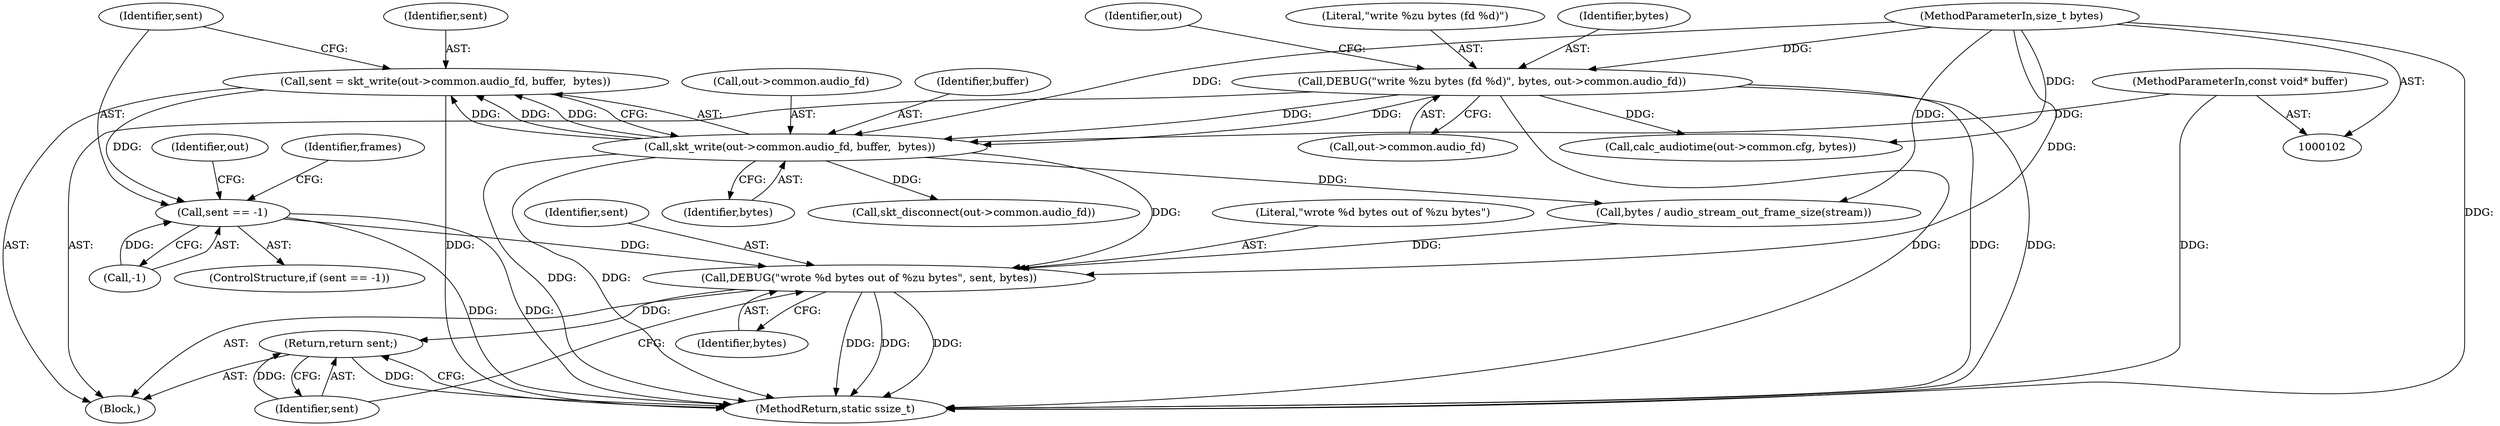 digraph "0_Android_472271b153c5dc53c28beac55480a8d8434b2d5c_4@API" {
"1000230" [label="(Call,sent = skt_write(out->common.audio_fd, buffer,  bytes))"];
"1000232" [label="(Call,skt_write(out->common.audio_fd, buffer,  bytes))"];
"1000114" [label="(Call,DEBUG(\"write %zu bytes (fd %d)\", bytes, out->common.audio_fd))"];
"1000105" [label="(MethodParameterIn,size_t bytes)"];
"1000104" [label="(MethodParameterIn,const void* buffer)"];
"1000241" [label="(Call,sent == -1)"];
"1000296" [label="(Call,DEBUG(\"wrote %d bytes out of %zu bytes\", sent, bytes))"];
"1000300" [label="(Return,return sent;)"];
"1000242" [label="(Identifier,sent)"];
"1000116" [label="(Identifier,bytes)"];
"1000230" [label="(Call,sent = skt_write(out->common.audio_fd, buffer,  bytes))"];
"1000114" [label="(Call,DEBUG(\"write %zu bytes (fd %d)\", bytes, out->common.audio_fd))"];
"1000105" [label="(MethodParameterIn,size_t bytes)"];
"1000179" [label="(Call,calc_audiotime(out->common.cfg, bytes))"];
"1000249" [label="(Identifier,out)"];
"1000126" [label="(Identifier,out)"];
"1000301" [label="(Identifier,sent)"];
"1000281" [label="(Identifier,frames)"];
"1000232" [label="(Call,skt_write(out->common.audio_fd, buffer,  bytes))"];
"1000298" [label="(Identifier,sent)"];
"1000233" [label="(Call,out->common.audio_fd)"];
"1000297" [label="(Literal,\"wrote %d bytes out of %zu bytes\")"];
"1000296" [label="(Call,DEBUG(\"wrote %d bytes out of %zu bytes\", sent, bytes))"];
"1000106" [label="(Block,)"];
"1000117" [label="(Call,out->common.audio_fd)"];
"1000243" [label="(Call,-1)"];
"1000241" [label="(Call,sent == -1)"];
"1000300" [label="(Return,return sent;)"];
"1000238" [label="(Identifier,buffer)"];
"1000240" [label="(ControlStructure,if (sent == -1))"];
"1000246" [label="(Call,skt_disconnect(out->common.audio_fd))"];
"1000104" [label="(MethodParameterIn,const void* buffer)"];
"1000115" [label="(Literal,\"write %zu bytes (fd %d)\")"];
"1000302" [label="(MethodReturn,static ssize_t)"];
"1000299" [label="(Identifier,bytes)"];
"1000231" [label="(Identifier,sent)"];
"1000239" [label="(Identifier,bytes)"];
"1000282" [label="(Call,bytes / audio_stream_out_frame_size(stream))"];
"1000230" -> "1000106"  [label="AST: "];
"1000230" -> "1000232"  [label="CFG: "];
"1000231" -> "1000230"  [label="AST: "];
"1000232" -> "1000230"  [label="AST: "];
"1000242" -> "1000230"  [label="CFG: "];
"1000230" -> "1000302"  [label="DDG: "];
"1000232" -> "1000230"  [label="DDG: "];
"1000232" -> "1000230"  [label="DDG: "];
"1000232" -> "1000230"  [label="DDG: "];
"1000230" -> "1000241"  [label="DDG: "];
"1000232" -> "1000239"  [label="CFG: "];
"1000233" -> "1000232"  [label="AST: "];
"1000238" -> "1000232"  [label="AST: "];
"1000239" -> "1000232"  [label="AST: "];
"1000232" -> "1000302"  [label="DDG: "];
"1000232" -> "1000302"  [label="DDG: "];
"1000114" -> "1000232"  [label="DDG: "];
"1000114" -> "1000232"  [label="DDG: "];
"1000104" -> "1000232"  [label="DDG: "];
"1000105" -> "1000232"  [label="DDG: "];
"1000232" -> "1000246"  [label="DDG: "];
"1000232" -> "1000282"  [label="DDG: "];
"1000232" -> "1000296"  [label="DDG: "];
"1000114" -> "1000106"  [label="AST: "];
"1000114" -> "1000117"  [label="CFG: "];
"1000115" -> "1000114"  [label="AST: "];
"1000116" -> "1000114"  [label="AST: "];
"1000117" -> "1000114"  [label="AST: "];
"1000126" -> "1000114"  [label="CFG: "];
"1000114" -> "1000302"  [label="DDG: "];
"1000114" -> "1000302"  [label="DDG: "];
"1000114" -> "1000302"  [label="DDG: "];
"1000105" -> "1000114"  [label="DDG: "];
"1000114" -> "1000179"  [label="DDG: "];
"1000105" -> "1000102"  [label="AST: "];
"1000105" -> "1000302"  [label="DDG: "];
"1000105" -> "1000179"  [label="DDG: "];
"1000105" -> "1000282"  [label="DDG: "];
"1000105" -> "1000296"  [label="DDG: "];
"1000104" -> "1000102"  [label="AST: "];
"1000104" -> "1000302"  [label="DDG: "];
"1000241" -> "1000240"  [label="AST: "];
"1000241" -> "1000243"  [label="CFG: "];
"1000242" -> "1000241"  [label="AST: "];
"1000243" -> "1000241"  [label="AST: "];
"1000249" -> "1000241"  [label="CFG: "];
"1000281" -> "1000241"  [label="CFG: "];
"1000241" -> "1000302"  [label="DDG: "];
"1000241" -> "1000302"  [label="DDG: "];
"1000243" -> "1000241"  [label="DDG: "];
"1000241" -> "1000296"  [label="DDG: "];
"1000296" -> "1000106"  [label="AST: "];
"1000296" -> "1000299"  [label="CFG: "];
"1000297" -> "1000296"  [label="AST: "];
"1000298" -> "1000296"  [label="AST: "];
"1000299" -> "1000296"  [label="AST: "];
"1000301" -> "1000296"  [label="CFG: "];
"1000296" -> "1000302"  [label="DDG: "];
"1000296" -> "1000302"  [label="DDG: "];
"1000296" -> "1000302"  [label="DDG: "];
"1000282" -> "1000296"  [label="DDG: "];
"1000296" -> "1000300"  [label="DDG: "];
"1000300" -> "1000106"  [label="AST: "];
"1000300" -> "1000301"  [label="CFG: "];
"1000301" -> "1000300"  [label="AST: "];
"1000302" -> "1000300"  [label="CFG: "];
"1000300" -> "1000302"  [label="DDG: "];
"1000301" -> "1000300"  [label="DDG: "];
}
